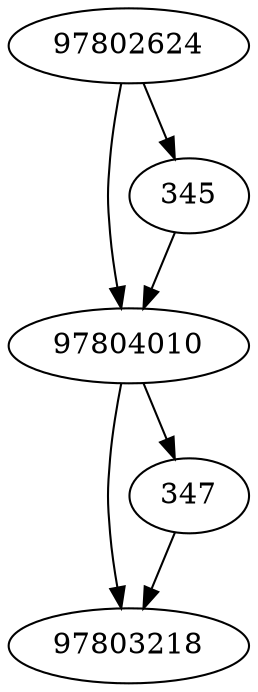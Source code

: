 strict digraph  {
97802624;
97804010;
97803218;
345;
347;
97802624 -> 97804010;
97802624 -> 345;
97804010 -> 97803218;
97804010 -> 347;
345 -> 97804010;
347 -> 97803218;
}
